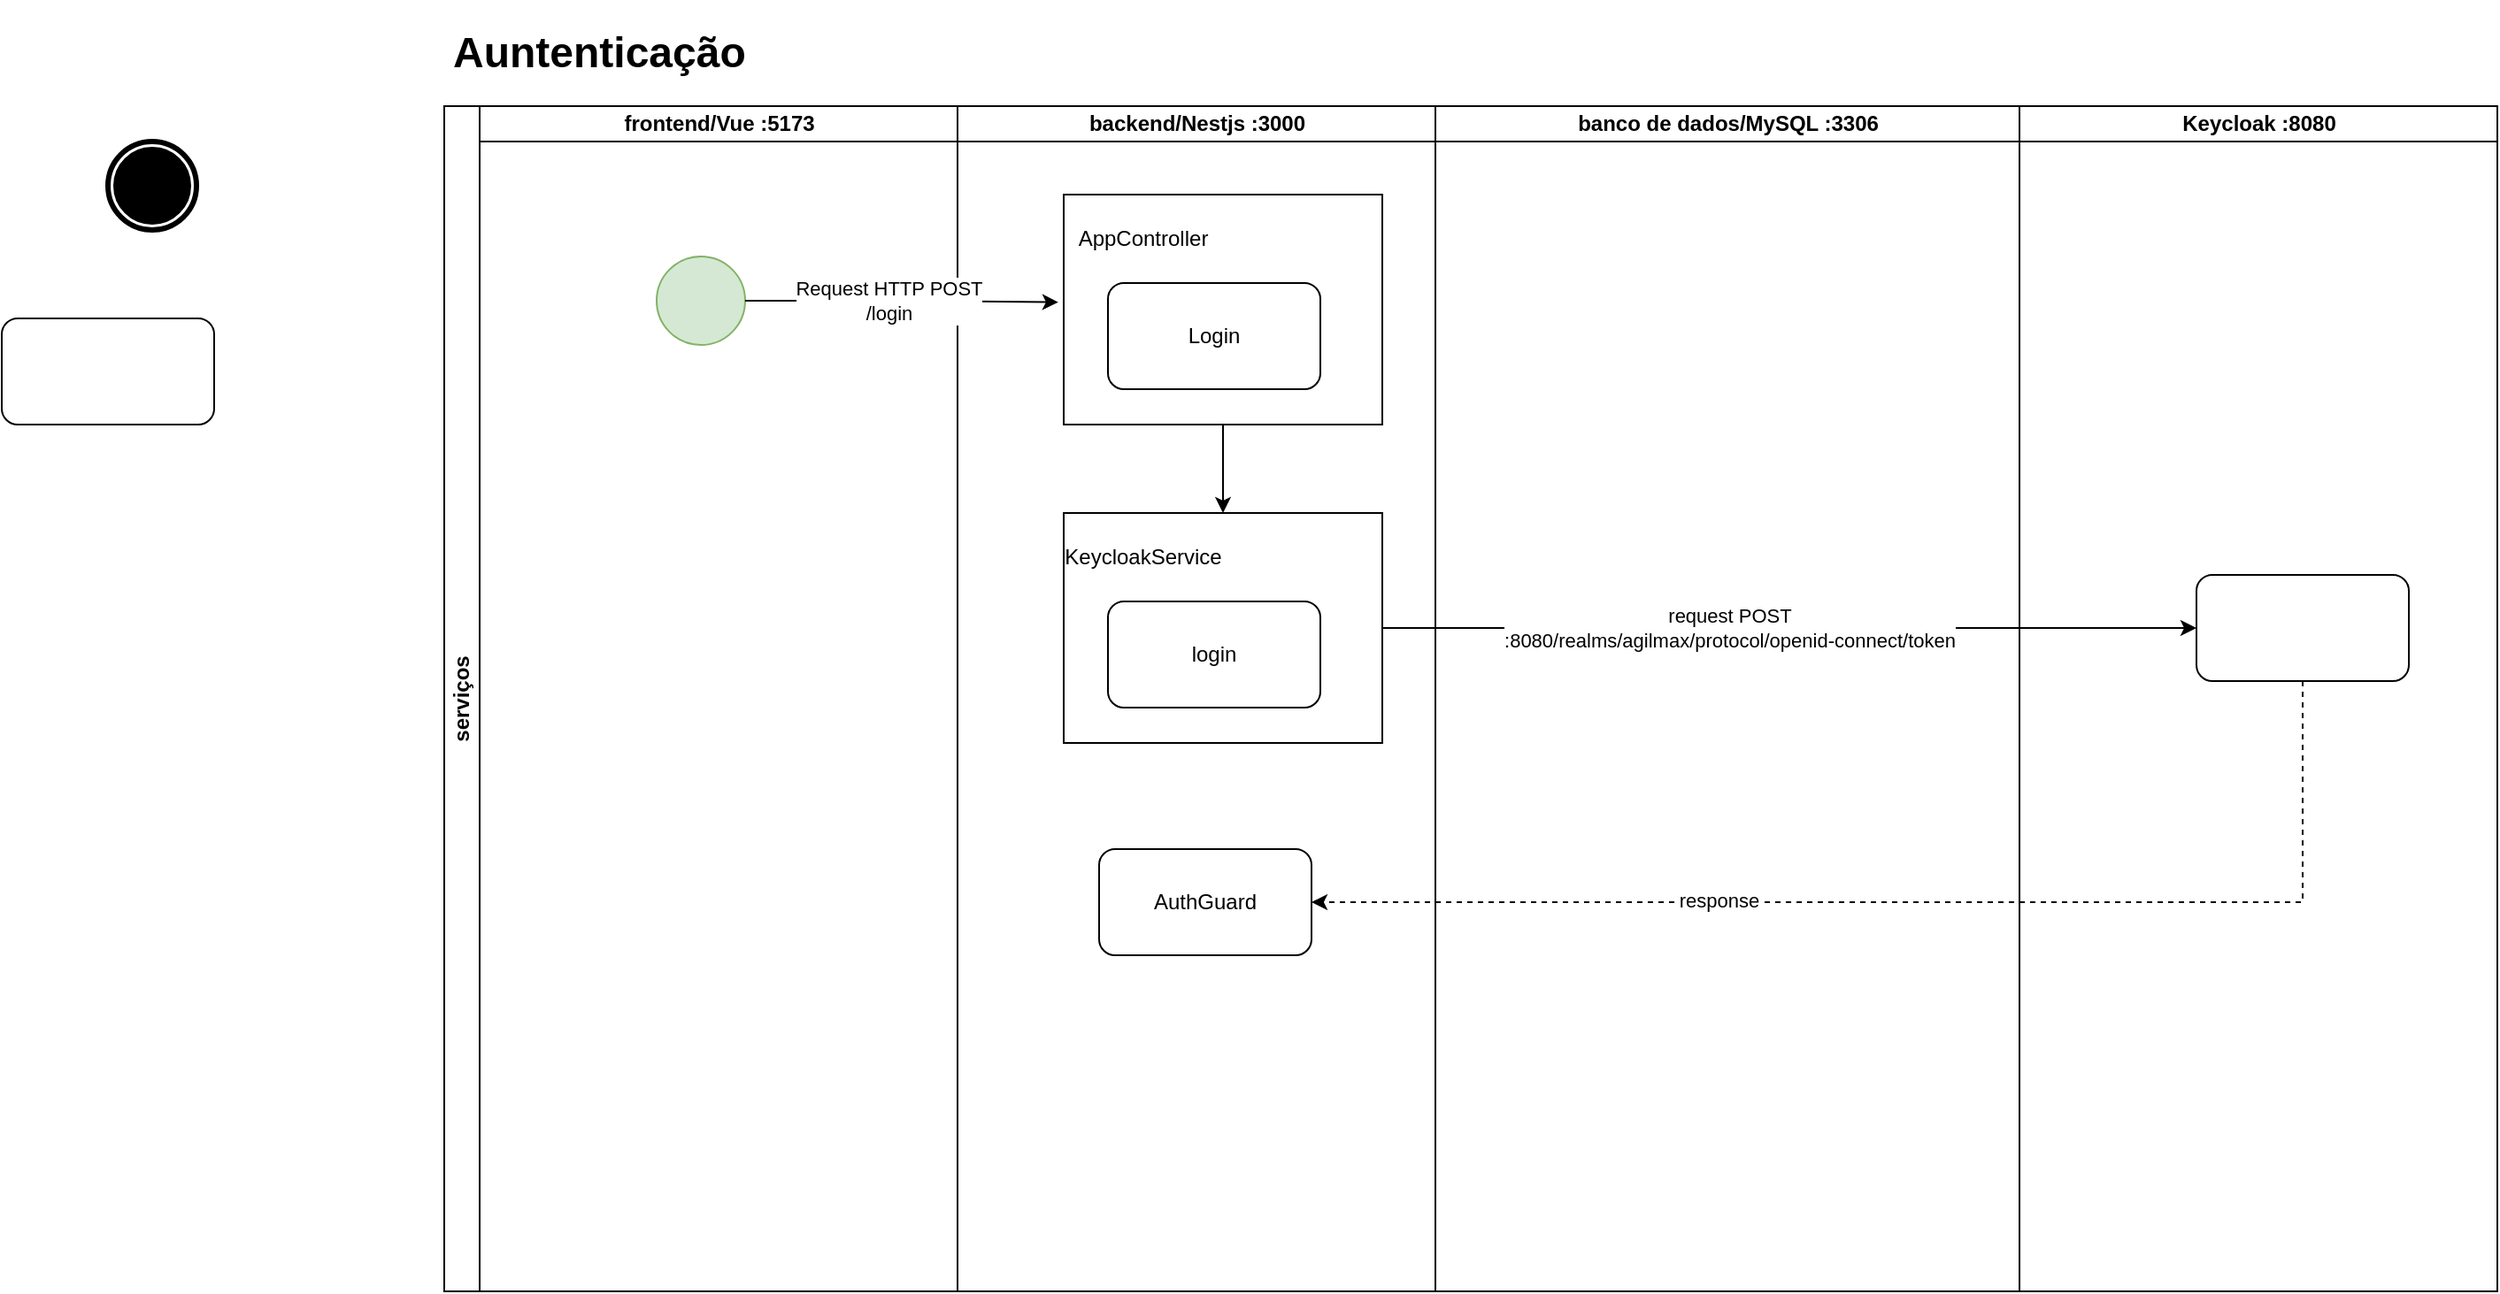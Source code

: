 <mxfile version="23.1.5" type="device">
  <diagram name="Página-1" id="FKhI9OMEKT0M5Lrmg-R5">
    <mxGraphModel dx="1185" dy="478" grid="1" gridSize="10" guides="1" tooltips="1" connect="1" arrows="1" fold="1" page="1" pageScale="1" pageWidth="827" pageHeight="1169" math="0" shadow="0">
      <root>
        <mxCell id="0" />
        <mxCell id="1" parent="0" />
        <mxCell id="Qqgauu9TWpiLz5-Lz4lN-41" value="serviços" style="swimlane;html=1;childLayout=stackLayout;resizeParent=1;resizeParentMax=0;startSize=20;horizontal=0;horizontalStack=1;whiteSpace=wrap;" parent="1" vertex="1">
          <mxGeometry x="280" y="580" width="1160" height="670" as="geometry" />
        </mxCell>
        <mxCell id="Qqgauu9TWpiLz5-Lz4lN-42" value="frontend/Vue :5173" style="swimlane;html=1;startSize=20;" parent="Qqgauu9TWpiLz5-Lz4lN-41" vertex="1">
          <mxGeometry x="20" width="270" height="670" as="geometry" />
        </mxCell>
        <mxCell id="Qqgauu9TWpiLz5-Lz4lN-24" value="" style="points=[[0.145,0.145,0],[0.5,0,0],[0.855,0.145,0],[1,0.5,0],[0.855,0.855,0],[0.5,1,0],[0.145,0.855,0],[0,0.5,0]];shape=mxgraph.bpmn.event;html=1;verticalLabelPosition=bottom;labelBackgroundColor=#ffffff;verticalAlign=top;align=center;perimeter=ellipsePerimeter;outlineConnect=0;aspect=fixed;outline=standard;symbol=general;fillColor=#d5e8d4;strokeColor=#82b366;" parent="Qqgauu9TWpiLz5-Lz4lN-42" vertex="1">
          <mxGeometry x="100" y="85" width="50" height="50" as="geometry" />
        </mxCell>
        <mxCell id="Qqgauu9TWpiLz5-Lz4lN-43" value="backend/Nestjs :3000" style="swimlane;html=1;startSize=20;" parent="Qqgauu9TWpiLz5-Lz4lN-41" vertex="1">
          <mxGeometry x="290" width="270" height="670" as="geometry" />
        </mxCell>
        <mxCell id="dLo-e_-bc56JleW-vWM3-6" value="" style="group" vertex="1" connectable="0" parent="Qqgauu9TWpiLz5-Lz4lN-43">
          <mxGeometry x="60" y="50" width="180" height="130" as="geometry" />
        </mxCell>
        <mxCell id="dLo-e_-bc56JleW-vWM3-3" value="" style="rounded=0;whiteSpace=wrap;html=1;" vertex="1" parent="dLo-e_-bc56JleW-vWM3-6">
          <mxGeometry width="180" height="130" as="geometry" />
        </mxCell>
        <mxCell id="dLo-e_-bc56JleW-vWM3-4" value="AppController" style="text;html=1;align=center;verticalAlign=middle;whiteSpace=wrap;rounded=0;" vertex="1" parent="dLo-e_-bc56JleW-vWM3-6">
          <mxGeometry x="15" y="10" width="60" height="30" as="geometry" />
        </mxCell>
        <mxCell id="dLo-e_-bc56JleW-vWM3-5" value="Login" style="rounded=1;whiteSpace=wrap;html=1;" vertex="1" parent="dLo-e_-bc56JleW-vWM3-6">
          <mxGeometry x="25" y="50" width="120" height="60" as="geometry" />
        </mxCell>
        <mxCell id="dLo-e_-bc56JleW-vWM3-8" value="" style="group" vertex="1" connectable="0" parent="Qqgauu9TWpiLz5-Lz4lN-43">
          <mxGeometry x="60" y="230" width="180" height="130" as="geometry" />
        </mxCell>
        <mxCell id="dLo-e_-bc56JleW-vWM3-9" value="" style="rounded=0;whiteSpace=wrap;html=1;" vertex="1" parent="dLo-e_-bc56JleW-vWM3-8">
          <mxGeometry width="180" height="130" as="geometry" />
        </mxCell>
        <mxCell id="dLo-e_-bc56JleW-vWM3-10" value="KeycloakService" style="text;html=1;align=center;verticalAlign=middle;whiteSpace=wrap;rounded=0;" vertex="1" parent="dLo-e_-bc56JleW-vWM3-8">
          <mxGeometry x="15" y="10" width="60" height="30" as="geometry" />
        </mxCell>
        <mxCell id="dLo-e_-bc56JleW-vWM3-11" value="login" style="rounded=1;whiteSpace=wrap;html=1;" vertex="1" parent="dLo-e_-bc56JleW-vWM3-8">
          <mxGeometry x="25" y="50" width="120" height="60" as="geometry" />
        </mxCell>
        <mxCell id="dLo-e_-bc56JleW-vWM3-12" style="edgeStyle=orthogonalEdgeStyle;rounded=0;orthogonalLoop=1;jettySize=auto;html=1;entryX=0.5;entryY=0;entryDx=0;entryDy=0;" edge="1" parent="Qqgauu9TWpiLz5-Lz4lN-43" source="dLo-e_-bc56JleW-vWM3-3" target="dLo-e_-bc56JleW-vWM3-9">
          <mxGeometry relative="1" as="geometry" />
        </mxCell>
        <mxCell id="dLo-e_-bc56JleW-vWM3-16" value="AuthGuard" style="rounded=1;whiteSpace=wrap;html=1;" vertex="1" parent="Qqgauu9TWpiLz5-Lz4lN-43">
          <mxGeometry x="80" y="420" width="120" height="60" as="geometry" />
        </mxCell>
        <mxCell id="Qqgauu9TWpiLz5-Lz4lN-44" value="banco de dados/MySQL :3306" style="swimlane;html=1;startSize=20;" parent="Qqgauu9TWpiLz5-Lz4lN-41" vertex="1">
          <mxGeometry x="560" width="330" height="670" as="geometry" />
        </mxCell>
        <mxCell id="GvHxlFhu3t7RXYmJSW1O-5" value="Keycloak :8080" style="swimlane;html=1;startSize=20;" parent="Qqgauu9TWpiLz5-Lz4lN-41" vertex="1">
          <mxGeometry x="890" width="270" height="670" as="geometry" />
        </mxCell>
        <mxCell id="dLo-e_-bc56JleW-vWM3-13" value="" style="rounded=1;whiteSpace=wrap;html=1;" vertex="1" parent="GvHxlFhu3t7RXYmJSW1O-5">
          <mxGeometry x="100" y="265" width="120" height="60" as="geometry" />
        </mxCell>
        <mxCell id="GvHxlFhu3t7RXYmJSW1O-9" style="edgeStyle=orthogonalEdgeStyle;rounded=0;orthogonalLoop=1;jettySize=auto;html=1;entryX=-0.017;entryY=0.468;entryDx=0;entryDy=0;entryPerimeter=0;" parent="Qqgauu9TWpiLz5-Lz4lN-41" source="Qqgauu9TWpiLz5-Lz4lN-24" target="dLo-e_-bc56JleW-vWM3-3" edge="1">
          <mxGeometry relative="1" as="geometry">
            <mxPoint x="370.04" y="110" as="targetPoint" />
          </mxGeometry>
        </mxCell>
        <mxCell id="GvHxlFhu3t7RXYmJSW1O-10" value="&lt;div&gt;Request HTTP POST&lt;br&gt;/login&lt;br&gt;&lt;/div&gt;" style="edgeLabel;html=1;align=center;verticalAlign=middle;resizable=0;points=[];" parent="GvHxlFhu3t7RXYmJSW1O-9" vertex="1" connectable="0">
          <mxGeometry x="-0.223" y="-1" relative="1" as="geometry">
            <mxPoint x="12" y="-1" as="offset" />
          </mxGeometry>
        </mxCell>
        <mxCell id="dLo-e_-bc56JleW-vWM3-14" style="edgeStyle=orthogonalEdgeStyle;rounded=0;orthogonalLoop=1;jettySize=auto;html=1;" edge="1" parent="Qqgauu9TWpiLz5-Lz4lN-41" source="dLo-e_-bc56JleW-vWM3-9" target="dLo-e_-bc56JleW-vWM3-13">
          <mxGeometry relative="1" as="geometry" />
        </mxCell>
        <mxCell id="dLo-e_-bc56JleW-vWM3-15" value="request POST&lt;br&gt;:8080/realms/agilmax/protocol/openid-connect/token" style="edgeLabel;html=1;align=center;verticalAlign=middle;resizable=0;points=[];" vertex="1" connectable="0" parent="dLo-e_-bc56JleW-vWM3-14">
          <mxGeometry x="-0.148" relative="1" as="geometry">
            <mxPoint as="offset" />
          </mxGeometry>
        </mxCell>
        <mxCell id="dLo-e_-bc56JleW-vWM3-17" style="edgeStyle=orthogonalEdgeStyle;rounded=0;orthogonalLoop=1;jettySize=auto;html=1;entryX=1;entryY=0.5;entryDx=0;entryDy=0;dashed=1;" edge="1" parent="Qqgauu9TWpiLz5-Lz4lN-41" source="dLo-e_-bc56JleW-vWM3-13" target="dLo-e_-bc56JleW-vWM3-16">
          <mxGeometry relative="1" as="geometry">
            <Array as="points">
              <mxPoint x="1050" y="450" />
            </Array>
          </mxGeometry>
        </mxCell>
        <mxCell id="dLo-e_-bc56JleW-vWM3-18" value="response" style="edgeLabel;html=1;align=center;verticalAlign=middle;resizable=0;points=[];" vertex="1" connectable="0" parent="dLo-e_-bc56JleW-vWM3-17">
          <mxGeometry x="0.33" y="-1" relative="1" as="geometry">
            <mxPoint as="offset" />
          </mxGeometry>
        </mxCell>
        <mxCell id="GvHxlFhu3t7RXYmJSW1O-2" value="&lt;h1&gt;Auntenticação&lt;/h1&gt;" style="text;html=1;spacing=5;spacingTop=-20;whiteSpace=wrap;overflow=hidden;rounded=0;" parent="1" vertex="1">
          <mxGeometry x="280" y="530" width="890" height="40" as="geometry" />
        </mxCell>
        <mxCell id="GvHxlFhu3t7RXYmJSW1O-3" value="" style="points=[[0.145,0.145,0],[0.5,0,0],[0.855,0.145,0],[1,0.5,0],[0.855,0.855,0],[0.5,1,0],[0.145,0.855,0],[0,0.5,0]];shape=mxgraph.bpmn.event;html=1;verticalLabelPosition=bottom;labelBackgroundColor=#ffffff;verticalAlign=top;align=center;perimeter=ellipsePerimeter;outlineConnect=0;aspect=fixed;outline=end;symbol=terminate;" parent="1" vertex="1">
          <mxGeometry x="90" y="600" width="50" height="50" as="geometry" />
        </mxCell>
        <mxCell id="GvHxlFhu3t7RXYmJSW1O-4" value="" style="rounded=1;whiteSpace=wrap;html=1;" parent="1" vertex="1">
          <mxGeometry x="30" y="700" width="120" height="60" as="geometry" />
        </mxCell>
      </root>
    </mxGraphModel>
  </diagram>
</mxfile>
